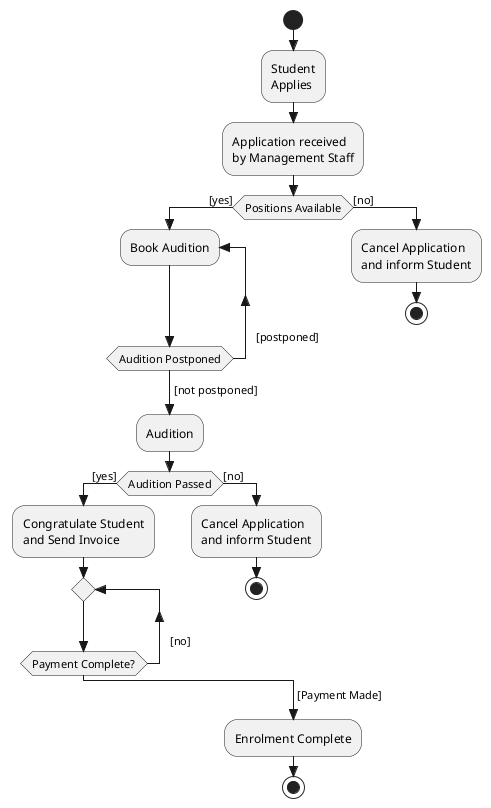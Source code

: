 @startuml enrol

skinparam guillemet false
skinparam classAttributeIconSize 0
skinparam linetype ortho
skinparam style strictuml

skinparam activity {
  hide empty description
}

start
:Student\nApplies;
:Application received\nby Management Staff;
if(Positions Available) then ([yes])
    repeat :Book Audition;
    repeat while (Audition Postponed) is (\t[postponed]\n)
    ->[not postponed];
    :Audition;
    if(Audition Passed) then ([yes])
        :Congratulate Student\nand Send Invoice;
        repeat
        repeat while(Payment Complete?) is (\t[no]\n)
else ([no])
   :Cancel Application\nand inform Student;
   stop
   endif
else ([no])
   :Cancel Application\nand inform Student;
   stop
   endif
   ->[Payment Made];
   :Enrolment Complete;
   stop

@enduml